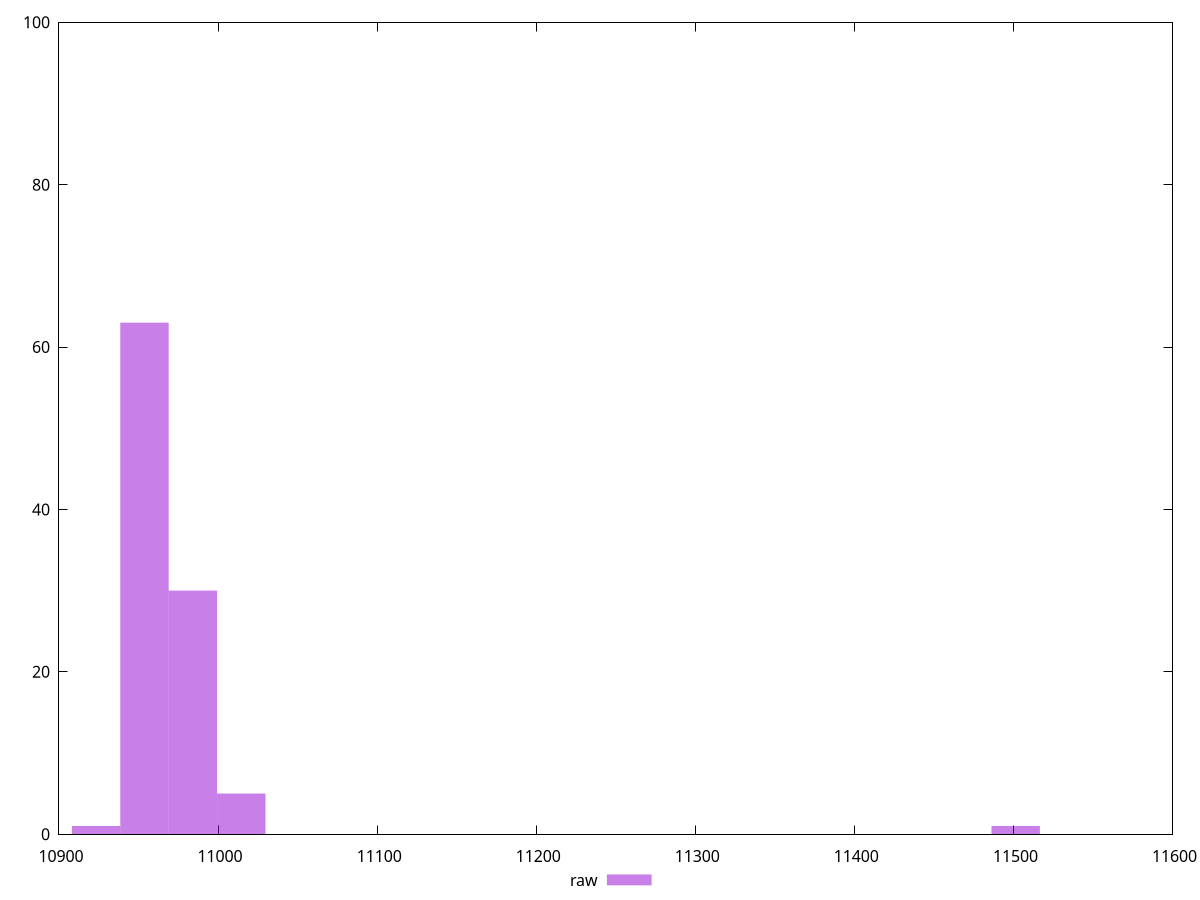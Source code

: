 reset
set terminal svg size 640, 490 enhanced background rgb 'white'
set output "reprap/interactive/samples/pages+cached/raw/histogram.svg"

$raw <<EOF
11501.417601257375 1
10984.158079507706 30
11014.585110198863 5
10953.731048816548 63
10923.304018125391 1
EOF

set key outside below
set boxwidth 30.42703069115708
set yrange [0:100]
set style fill transparent solid 0.5 noborder

plot \
  $raw title "raw" with boxes, \


reset